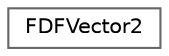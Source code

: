 digraph "Graphical Class Hierarchy"
{
 // INTERACTIVE_SVG=YES
 // LATEX_PDF_SIZE
  bgcolor="transparent";
  edge [fontname=Helvetica,fontsize=10,labelfontname=Helvetica,labelfontsize=10];
  node [fontname=Helvetica,fontsize=10,shape=box,height=0.2,width=0.4];
  rankdir="LR";
  Node0 [id="Node000000",label="FDFVector2",height=0.2,width=0.4,color="grey40", fillcolor="white", style="filled",URL="$de/d35/structFDFVector2.html",tooltip=" "];
}
